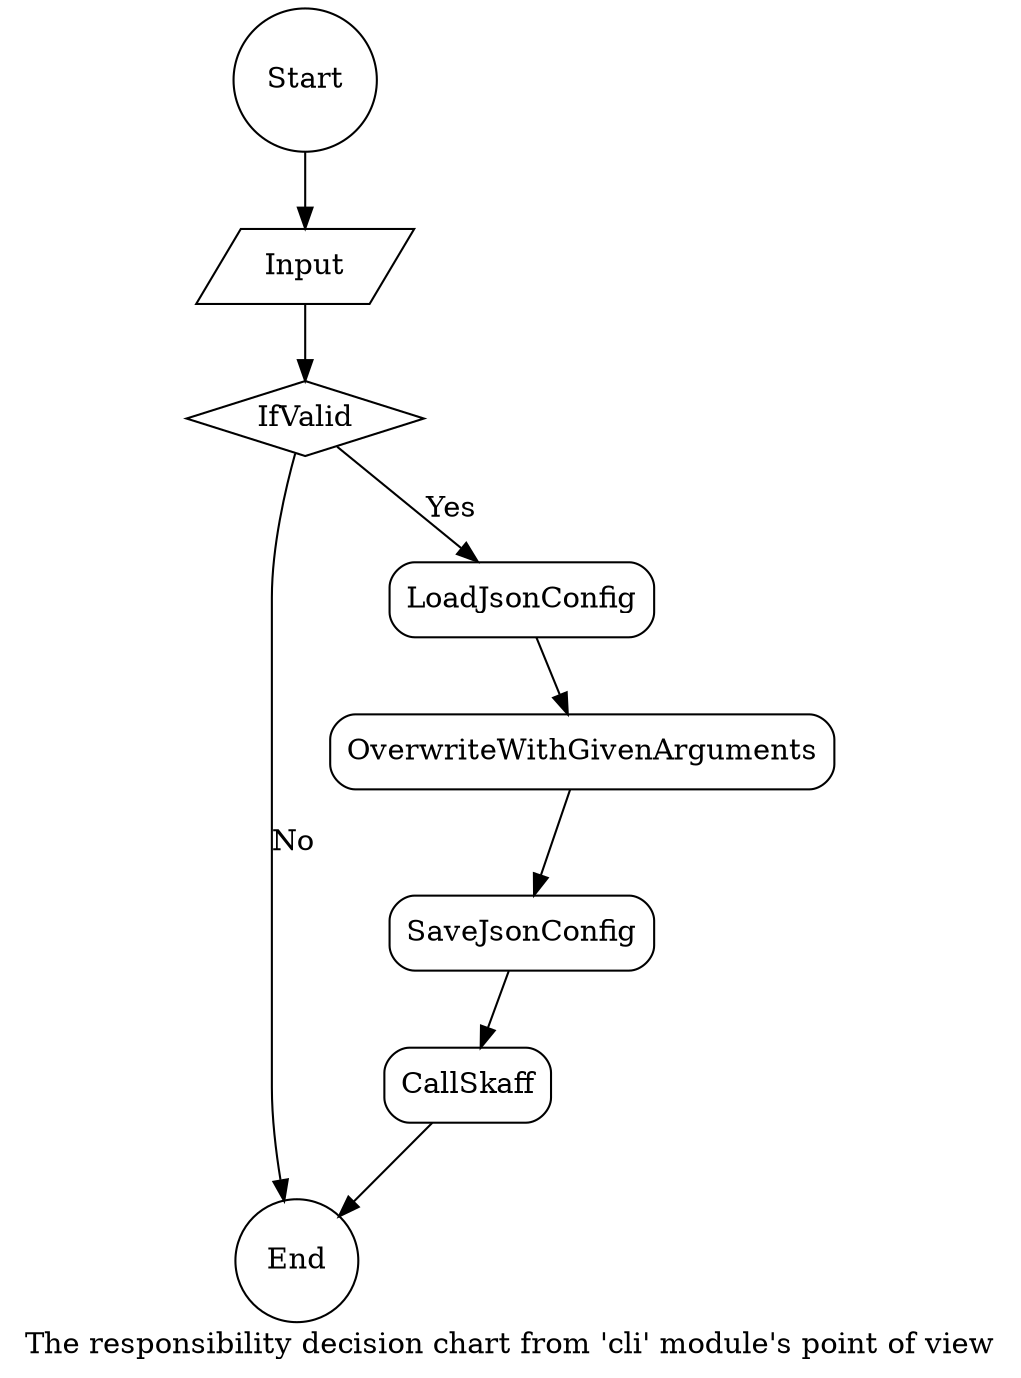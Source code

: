 digraph {
    label="The responsibility decision chart from 'cli' module's point of view"

    Start[shape="circle"];
    End[shape="circle"];
    Input[shape="parallelogram", style=""];
    IfValid[shape="diamond", style=""];
    CallSkaff[shape="box", style="rounded"];
    LoadJsonConfig[shape="box", style="rounded"];
    SaveJsonConfig[shape="box", style="rounded"];
    OverwriteWithGivenArguments[shape="box", style="rounded"];

    Start -> Input -> IfValid;
    IfValid -> LoadJsonConfig[label="Yes"];
    IfValid -> End[label="No"];
    LoadJsonConfig -> OverwriteWithGivenArguments;
    OverwriteWithGivenArguments -> SaveJsonConfig -> CallSkaff -> End;
}
